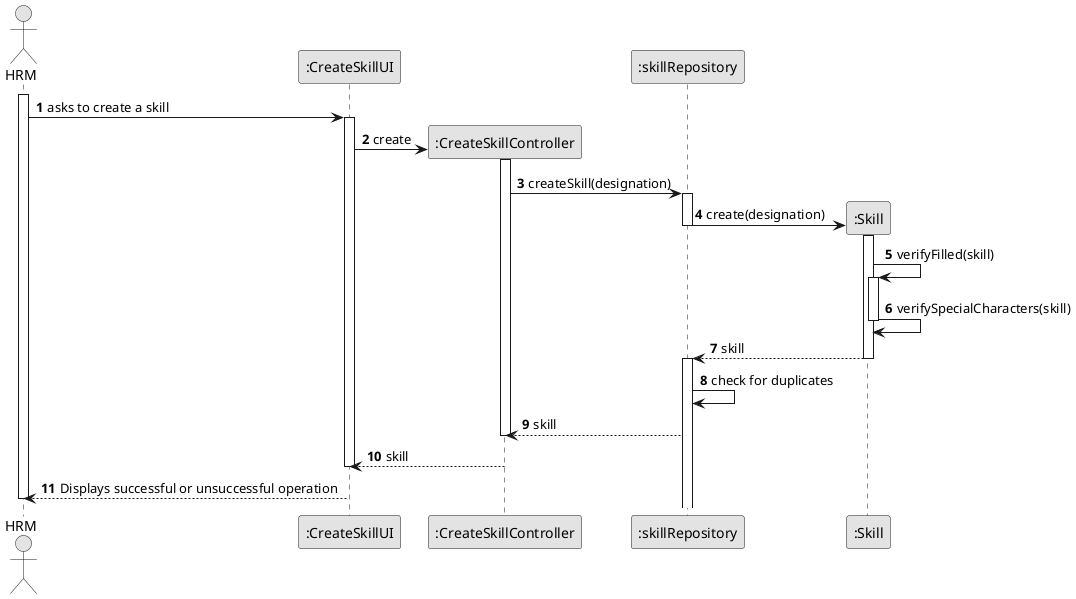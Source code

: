@startuml
skinparam monochrome true
skinparam packageStyle rectangle
skinparam shadowing false

autonumber

actor "HRM" as HRM
participant ":CreateSkillUI" as UI
participant ":CreateSkillController" as CTRL
participant ":skillRepository" as skillRepository
participant ":Skill" as Skill

activate HRM

HRM ->UI : asks to create a skill
activate UI

UI -> CTRL** : create
activate CTRL

CTRL -> skillRepository : createSkill(designation)
activate skillRepository

    skillRepository -> Skill** : create(designation)
    deactivate skillRepository

        activate Skill

    Skill -> Skill : verifyFilled(skill)
        activate Skill
        Skill -> Skill : verifySpecialCharacters(skill)
    deactivate Skill

    Skill --> skillRepository : skill
     deactivate Skill
    activate skillRepository

    skillRepository -> skillRepository : check for duplicates
    deactivate Skill

    CTRL <-- skillRepository : skill
    deactivate CTRL

    CTRL --> UI : skill

    deactivate UI

    UI --> HRM : Displays successful or unsuccessful operation

deactivate HRM
@enduml
